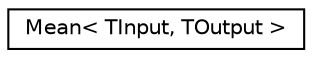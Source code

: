 digraph "Graphical Class Hierarchy"
{
 // LATEX_PDF_SIZE
  edge [fontname="Helvetica",fontsize="10",labelfontname="Helvetica",labelfontsize="10"];
  node [fontname="Helvetica",fontsize="10",shape=record];
  rankdir="LR";
  Node0 [label="Mean\< TInput, TOutput \>",height=0.2,width=0.4,color="black", fillcolor="white", style="filled",URL="$classitk_1_1Functor_1_1Mean.html",tooltip="Helper class for calculating mean of images which interfaces with NaryMeanImageFilter."];
}
